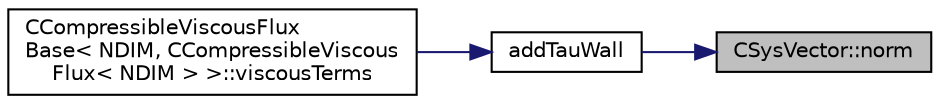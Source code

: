 digraph "CSysVector::norm"
{
 // LATEX_PDF_SIZE
  edge [fontname="Helvetica",fontsize="10",labelfontname="Helvetica",labelfontsize="10"];
  node [fontname="Helvetica",fontsize="10",shape=record];
  rankdir="RL";
  Node1 [label="CSysVector::norm",height=0.2,width=0.4,color="black", fillcolor="grey75", style="filled", fontcolor="black",tooltip=" "];
  Node1 -> Node2 [dir="back",color="midnightblue",fontsize="10",style="solid",fontname="Helvetica"];
  Node2 [label="addTauWall",height=0.2,width=0.4,color="black", fillcolor="white", style="filled",URL="$diffusion_2common_8hpp.html#a18034f0265b5b1ae5e0d31ab09638ba9",tooltip="Scale the stress tensor according to the target (from a wall function) magnitude in the tangential di..."];
  Node2 -> Node3 [dir="back",color="midnightblue",fontsize="10",style="solid",fontname="Helvetica"];
  Node3 [label="CCompressibleViscousFlux\lBase\< NDIM, CCompressibleViscous\lFlux\< NDIM \> \>::viscousTerms",height=0.2,width=0.4,color="black", fillcolor="white", style="filled",URL="$classCCompressibleViscousFluxBase.html#a2feac6faba6a30370c0632c74d6d4cf4",tooltip="Add viscous contributions to flux and jacobians."];
}
